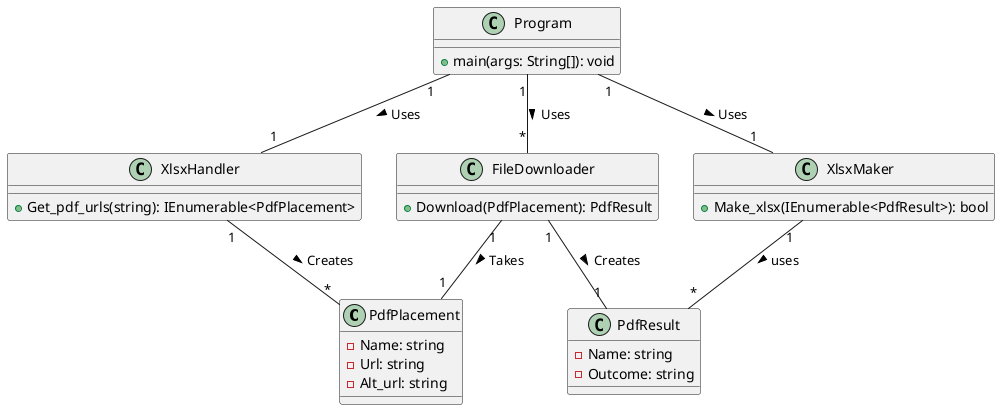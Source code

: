 @startuml Pdf-Downloader
class PdfPlacement {
    - Name: string
    - Url: string
    - Alt_url: string
}

class PdfResult {
    - Name: string
    - Outcome: string
}

class XlsxHandler {
    + Get_pdf_urls(string): IEnumerable<PdfPlacement>
}

class XlsxMaker {
    + Make_xlsx(IEnumerable<PdfResult>): bool
}

class FileDownloader {
    + Download(PdfPlacement): PdfResult
}

class Program {
    + main(args: String[]): void
}

Program "1" -- "1" XlsxHandler : Uses >
Program "1" -- "*" FileDownloader : Uses >
Program "1" -- "1" XlsxMaker : Uses >
XlsxHandler "1" -- "*" PdfPlacement : Creates >
FileDownloader "1" -- "1" PdfPlacement : Takes >
FileDownloader "1" -- "1" PdfResult : Creates >
XlsxMaker "1" -- "*" PdfResult : uses >

@enduml